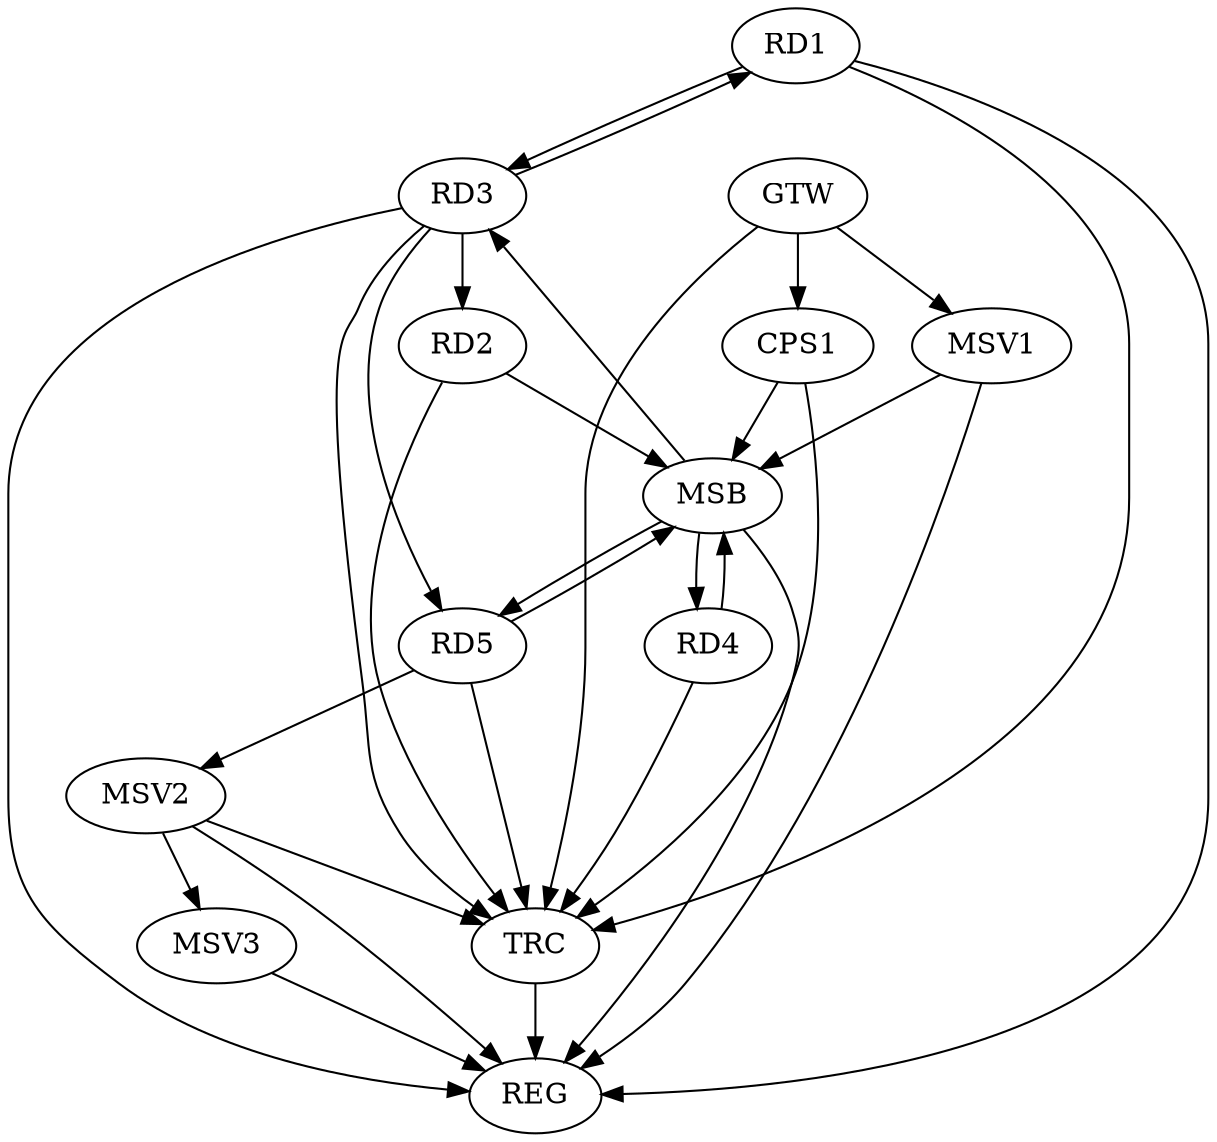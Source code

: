strict digraph G {
  RD1 [ label="RD1" ];
  RD2 [ label="RD2" ];
  RD3 [ label="RD3" ];
  RD4 [ label="RD4" ];
  RD5 [ label="RD5" ];
  CPS1 [ label="CPS1" ];
  GTW [ label="GTW" ];
  REG [ label="REG" ];
  MSB [ label="MSB" ];
  TRC [ label="TRC" ];
  MSV1 [ label="MSV1" ];
  MSV2 [ label="MSV2" ];
  MSV3 [ label="MSV3" ];
  RD1 -> RD3;
  RD3 -> RD1;
  RD3 -> RD2;
  RD3 -> RD5;
  GTW -> CPS1;
  RD1 -> REG;
  RD2 -> MSB;
  MSB -> RD3;
  MSB -> RD4;
  MSB -> REG;
  RD4 -> MSB;
  RD5 -> MSB;
  CPS1 -> MSB;
  MSB -> RD5;
  RD1 -> TRC;
  RD2 -> TRC;
  RD3 -> TRC;
  RD4 -> TRC;
  RD5 -> TRC;
  CPS1 -> TRC;
  GTW -> TRC;
  TRC -> REG;
  RD3 -> REG;
  MSV1 -> MSB;
  GTW -> MSV1;
  MSV1 -> REG;
  RD5 -> MSV2;
  MSV2 -> REG;
  MSV2 -> TRC;
  MSV2 -> MSV3;
  MSV3 -> REG;
}
